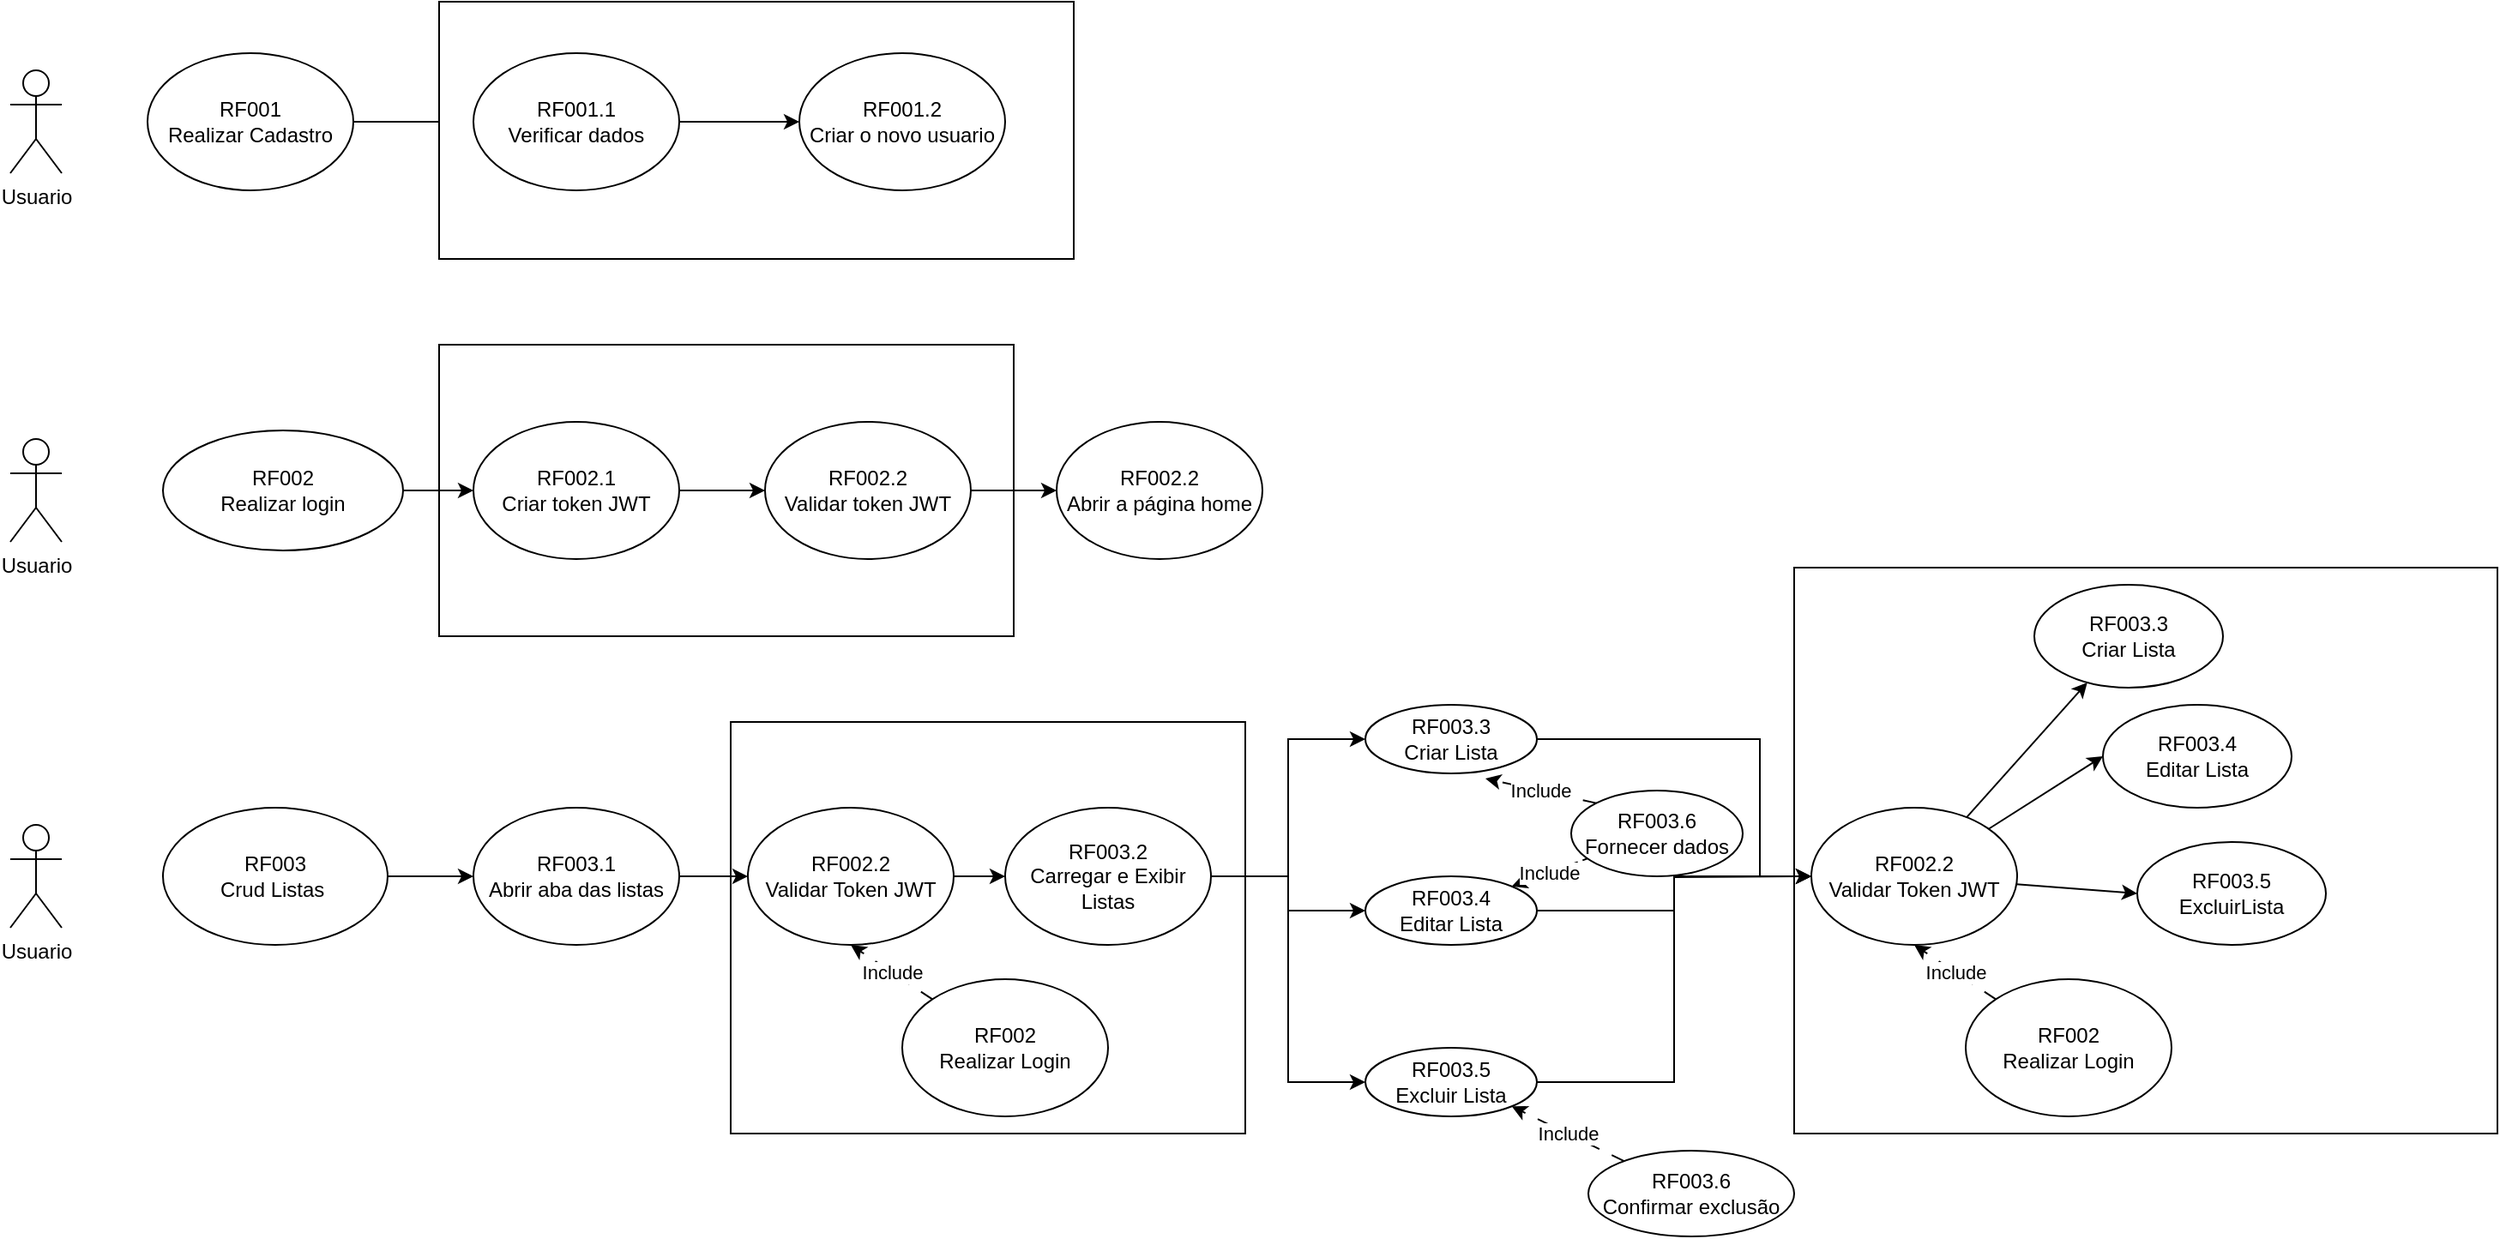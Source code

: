 <mxfile version="24.8.6">
  <diagram name="Página-1" id="uHmGCBScudpX_UCW3gP1">
    <mxGraphModel dx="1639" dy="898" grid="1" gridSize="10" guides="1" tooltips="1" connect="1" arrows="1" fold="1" page="1" pageScale="1" pageWidth="827" pageHeight="1169" math="0" shadow="0">
      <root>
        <mxCell id="0" />
        <mxCell id="1" parent="0" />
        <mxCell id="t90m8X5xbPKUmJk8AkiH-28" value="" style="rounded=0;whiteSpace=wrap;html=1;" vertex="1" parent="1">
          <mxGeometry x="470" y="430" width="300" height="240" as="geometry" />
        </mxCell>
        <mxCell id="t90m8X5xbPKUmJk8AkiH-1" value="Usuario" style="shape=umlActor;verticalLabelPosition=bottom;verticalAlign=top;html=1;" vertex="1" parent="1">
          <mxGeometry x="50" y="265" width="30" height="60" as="geometry" />
        </mxCell>
        <mxCell id="t90m8X5xbPKUmJk8AkiH-8" value="" style="rounded=0;whiteSpace=wrap;html=1;" vertex="1" parent="1">
          <mxGeometry x="300" y="210" width="335" height="170" as="geometry" />
        </mxCell>
        <mxCell id="t90m8X5xbPKUmJk8AkiH-10" style="edgeStyle=orthogonalEdgeStyle;rounded=0;orthogonalLoop=1;jettySize=auto;html=1;entryX=0;entryY=0.5;entryDx=0;entryDy=0;" edge="1" parent="1" source="t90m8X5xbPKUmJk8AkiH-2" target="t90m8X5xbPKUmJk8AkiH-9">
          <mxGeometry relative="1" as="geometry" />
        </mxCell>
        <mxCell id="t90m8X5xbPKUmJk8AkiH-2" value="&lt;div&gt;RF002&lt;/div&gt;Realizar login" style="ellipse;whiteSpace=wrap;html=1;" vertex="1" parent="1">
          <mxGeometry x="139" y="260" width="140" height="70" as="geometry" />
        </mxCell>
        <mxCell id="t90m8X5xbPKUmJk8AkiH-25" style="edgeStyle=orthogonalEdgeStyle;rounded=0;orthogonalLoop=1;jettySize=auto;html=1;exitX=1;exitY=0.5;exitDx=0;exitDy=0;entryX=0;entryY=0.5;entryDx=0;entryDy=0;" edge="1" parent="1" source="t90m8X5xbPKUmJk8AkiH-9" target="t90m8X5xbPKUmJk8AkiH-24">
          <mxGeometry relative="1" as="geometry" />
        </mxCell>
        <mxCell id="t90m8X5xbPKUmJk8AkiH-9" value="&lt;div&gt;RF002.1&lt;/div&gt;Criar token JWT" style="ellipse;whiteSpace=wrap;html=1;" vertex="1" parent="1">
          <mxGeometry x="320" y="255" width="120" height="80" as="geometry" />
        </mxCell>
        <mxCell id="t90m8X5xbPKUmJk8AkiH-11" value="RF002.2&lt;div&gt;Abrir a página home&lt;/div&gt;" style="ellipse;whiteSpace=wrap;html=1;" vertex="1" parent="1">
          <mxGeometry x="660" y="255" width="120" height="80" as="geometry" />
        </mxCell>
        <mxCell id="t90m8X5xbPKUmJk8AkiH-13" value="Usuario" style="shape=umlActor;verticalLabelPosition=bottom;verticalAlign=top;html=1;outlineConnect=0;" vertex="1" parent="1">
          <mxGeometry x="50" y="50" width="30" height="60" as="geometry" />
        </mxCell>
        <mxCell id="t90m8X5xbPKUmJk8AkiH-19" style="edgeStyle=orthogonalEdgeStyle;rounded=0;orthogonalLoop=1;jettySize=auto;html=1;entryX=0;entryY=0.5;entryDx=0;entryDy=0;" edge="1" parent="1" source="t90m8X5xbPKUmJk8AkiH-15" target="t90m8X5xbPKUmJk8AkiH-18">
          <mxGeometry relative="1" as="geometry" />
        </mxCell>
        <mxCell id="t90m8X5xbPKUmJk8AkiH-15" value="RF001&lt;div&gt;Realizar Cadastro&lt;/div&gt;" style="ellipse;whiteSpace=wrap;html=1;" vertex="1" parent="1">
          <mxGeometry x="130" y="40" width="120" height="80" as="geometry" />
        </mxCell>
        <mxCell id="t90m8X5xbPKUmJk8AkiH-17" value="" style="rounded=0;whiteSpace=wrap;html=1;" vertex="1" parent="1">
          <mxGeometry x="300" y="10" width="370" height="150" as="geometry" />
        </mxCell>
        <mxCell id="t90m8X5xbPKUmJk8AkiH-21" style="edgeStyle=orthogonalEdgeStyle;rounded=0;orthogonalLoop=1;jettySize=auto;html=1;exitX=1;exitY=0.5;exitDx=0;exitDy=0;entryX=0;entryY=0.5;entryDx=0;entryDy=0;" edge="1" parent="1" source="t90m8X5xbPKUmJk8AkiH-18" target="t90m8X5xbPKUmJk8AkiH-20">
          <mxGeometry relative="1" as="geometry" />
        </mxCell>
        <mxCell id="t90m8X5xbPKUmJk8AkiH-18" value="RF001.1&lt;div&gt;Verificar dados&lt;/div&gt;" style="ellipse;whiteSpace=wrap;html=1;" vertex="1" parent="1">
          <mxGeometry x="320" y="40" width="120" height="80" as="geometry" />
        </mxCell>
        <mxCell id="t90m8X5xbPKUmJk8AkiH-20" value="RF001.2&lt;div&gt;Criar o novo usuario&lt;/div&gt;" style="ellipse;whiteSpace=wrap;html=1;" vertex="1" parent="1">
          <mxGeometry x="510" y="40" width="120" height="80" as="geometry" />
        </mxCell>
        <mxCell id="t90m8X5xbPKUmJk8AkiH-22" value="Usuario" style="shape=umlActor;verticalLabelPosition=bottom;verticalAlign=top;html=1;outlineConnect=0;" vertex="1" parent="1">
          <mxGeometry x="50" y="490" width="30" height="60" as="geometry" />
        </mxCell>
        <mxCell id="t90m8X5xbPKUmJk8AkiH-62" style="edgeStyle=orthogonalEdgeStyle;rounded=0;orthogonalLoop=1;jettySize=auto;html=1;entryX=0;entryY=0.5;entryDx=0;entryDy=0;" edge="1" parent="1" source="t90m8X5xbPKUmJk8AkiH-23" target="t90m8X5xbPKUmJk8AkiH-27">
          <mxGeometry relative="1" as="geometry" />
        </mxCell>
        <mxCell id="t90m8X5xbPKUmJk8AkiH-23" value="RF003&lt;div&gt;Crud Listas&amp;nbsp;&lt;/div&gt;" style="ellipse;whiteSpace=wrap;html=1;" vertex="1" parent="1">
          <mxGeometry x="139" y="480" width="131" height="80" as="geometry" />
        </mxCell>
        <mxCell id="t90m8X5xbPKUmJk8AkiH-26" style="edgeStyle=orthogonalEdgeStyle;rounded=0;orthogonalLoop=1;jettySize=auto;html=1;exitX=1;exitY=0.5;exitDx=0;exitDy=0;entryX=0;entryY=0.5;entryDx=0;entryDy=0;" edge="1" parent="1" source="t90m8X5xbPKUmJk8AkiH-24" target="t90m8X5xbPKUmJk8AkiH-11">
          <mxGeometry relative="1" as="geometry" />
        </mxCell>
        <mxCell id="t90m8X5xbPKUmJk8AkiH-24" value="&lt;div&gt;RF002.2&lt;/div&gt;&lt;div&gt;&lt;span style=&quot;background-color: initial;&quot;&gt;Validar token JWT&lt;/span&gt;&lt;/div&gt;" style="ellipse;whiteSpace=wrap;html=1;" vertex="1" parent="1">
          <mxGeometry x="490" y="255" width="120" height="80" as="geometry" />
        </mxCell>
        <mxCell id="t90m8X5xbPKUmJk8AkiH-27" value="RF003.1&lt;div&gt;Abrir aba das listas&lt;/div&gt;" style="ellipse;whiteSpace=wrap;html=1;" vertex="1" parent="1">
          <mxGeometry x="320" y="480" width="120" height="80" as="geometry" />
        </mxCell>
        <mxCell id="t90m8X5xbPKUmJk8AkiH-31" style="edgeStyle=orthogonalEdgeStyle;rounded=0;orthogonalLoop=1;jettySize=auto;html=1;entryX=0;entryY=0.5;entryDx=0;entryDy=0;" edge="1" parent="1" source="t90m8X5xbPKUmJk8AkiH-27" target="t90m8X5xbPKUmJk8AkiH-30">
          <mxGeometry relative="1" as="geometry" />
        </mxCell>
        <mxCell id="t90m8X5xbPKUmJk8AkiH-37" value="" style="edgeStyle=orthogonalEdgeStyle;rounded=0;orthogonalLoop=1;jettySize=auto;html=1;" edge="1" parent="1" source="t90m8X5xbPKUmJk8AkiH-30" target="t90m8X5xbPKUmJk8AkiH-34">
          <mxGeometry relative="1" as="geometry" />
        </mxCell>
        <mxCell id="t90m8X5xbPKUmJk8AkiH-30" value="RF002.2&lt;div&gt;Validar Token JWT&lt;/div&gt;" style="ellipse;whiteSpace=wrap;html=1;" vertex="1" parent="1">
          <mxGeometry x="480" y="480" width="120" height="80" as="geometry" />
        </mxCell>
        <mxCell id="t90m8X5xbPKUmJk8AkiH-38" style="edgeStyle=orthogonalEdgeStyle;rounded=0;orthogonalLoop=1;jettySize=auto;html=1;entryX=0;entryY=0.5;entryDx=0;entryDy=0;" edge="1" parent="1" source="t90m8X5xbPKUmJk8AkiH-34" target="t90m8X5xbPKUmJk8AkiH-39">
          <mxGeometry relative="1" as="geometry">
            <mxPoint x="830" y="520" as="targetPoint" />
          </mxGeometry>
        </mxCell>
        <mxCell id="t90m8X5xbPKUmJk8AkiH-53" style="edgeStyle=orthogonalEdgeStyle;rounded=0;orthogonalLoop=1;jettySize=auto;html=1;exitX=1;exitY=0.5;exitDx=0;exitDy=0;entryX=0;entryY=0.5;entryDx=0;entryDy=0;" edge="1" parent="1" source="t90m8X5xbPKUmJk8AkiH-34" target="t90m8X5xbPKUmJk8AkiH-51">
          <mxGeometry relative="1" as="geometry" />
        </mxCell>
        <mxCell id="t90m8X5xbPKUmJk8AkiH-54" style="edgeStyle=orthogonalEdgeStyle;rounded=0;orthogonalLoop=1;jettySize=auto;html=1;entryX=0;entryY=0.5;entryDx=0;entryDy=0;" edge="1" parent="1" source="t90m8X5xbPKUmJk8AkiH-34" target="t90m8X5xbPKUmJk8AkiH-52">
          <mxGeometry relative="1" as="geometry" />
        </mxCell>
        <mxCell id="t90m8X5xbPKUmJk8AkiH-34" value="RF003.2&lt;div&gt;Carregar e Exibir Listas&lt;/div&gt;" style="ellipse;whiteSpace=wrap;html=1;" vertex="1" parent="1">
          <mxGeometry x="630" y="480" width="120" height="80" as="geometry" />
        </mxCell>
        <mxCell id="t90m8X5xbPKUmJk8AkiH-36" value="Include" style="rounded=0;orthogonalLoop=1;jettySize=auto;html=1;entryX=0.5;entryY=1;entryDx=0;entryDy=0;dashed=1;dashPattern=8 8;" edge="1" parent="1" source="t90m8X5xbPKUmJk8AkiH-35" target="t90m8X5xbPKUmJk8AkiH-30">
          <mxGeometry relative="1" as="geometry" />
        </mxCell>
        <mxCell id="t90m8X5xbPKUmJk8AkiH-35" value="RF002&lt;div&gt;Realizar Login&lt;/div&gt;" style="ellipse;whiteSpace=wrap;html=1;" vertex="1" parent="1">
          <mxGeometry x="570" y="580" width="120" height="80" as="geometry" />
        </mxCell>
        <mxCell id="t90m8X5xbPKUmJk8AkiH-39" value="&lt;div&gt;RF003.3&lt;/div&gt;Criar Lista" style="ellipse;whiteSpace=wrap;html=1;" vertex="1" parent="1">
          <mxGeometry x="840" y="420" width="100" height="40" as="geometry" />
        </mxCell>
        <mxCell id="t90m8X5xbPKUmJk8AkiH-55" value="Include" style="rounded=0;orthogonalLoop=1;jettySize=auto;html=1;entryX=1;entryY=0;entryDx=0;entryDy=0;dashed=1;" edge="1" parent="1" source="t90m8X5xbPKUmJk8AkiH-40" target="t90m8X5xbPKUmJk8AkiH-51">
          <mxGeometry relative="1" as="geometry" />
        </mxCell>
        <mxCell id="t90m8X5xbPKUmJk8AkiH-40" value="RF003.6&lt;div&gt;Fornecer dados&lt;/div&gt;" style="ellipse;whiteSpace=wrap;html=1;" vertex="1" parent="1">
          <mxGeometry x="960" y="470" width="100" height="50" as="geometry" />
        </mxCell>
        <mxCell id="t90m8X5xbPKUmJk8AkiH-41" value="Include" style="rounded=0;orthogonalLoop=1;jettySize=auto;html=1;exitX=0;exitY=0;exitDx=0;exitDy=0;entryX=0.7;entryY=1.075;entryDx=0;entryDy=0;dashed=1;dashPattern=8 8;entryPerimeter=0;" edge="1" parent="1" source="t90m8X5xbPKUmJk8AkiH-40" target="t90m8X5xbPKUmJk8AkiH-39">
          <mxGeometry relative="1" as="geometry" />
        </mxCell>
        <mxCell id="t90m8X5xbPKUmJk8AkiH-43" value="" style="rounded=0;whiteSpace=wrap;html=1;" vertex="1" parent="1">
          <mxGeometry x="1090" y="340" width="410" height="330" as="geometry" />
        </mxCell>
        <mxCell id="t90m8X5xbPKUmJk8AkiH-44" style="edgeStyle=orthogonalEdgeStyle;rounded=0;orthogonalLoop=1;jettySize=auto;html=1;entryX=0;entryY=0.5;entryDx=0;entryDy=0;exitX=1;exitY=0.5;exitDx=0;exitDy=0;" edge="1" parent="1" target="t90m8X5xbPKUmJk8AkiH-46" source="t90m8X5xbPKUmJk8AkiH-39">
          <mxGeometry relative="1" as="geometry">
            <mxPoint x="1060" y="520" as="sourcePoint" />
            <Array as="points">
              <mxPoint x="1070" y="440" />
              <mxPoint x="1070" y="520" />
            </Array>
          </mxGeometry>
        </mxCell>
        <mxCell id="t90m8X5xbPKUmJk8AkiH-45" value="" style="rounded=0;orthogonalLoop=1;jettySize=auto;html=1;" edge="1" parent="1" source="t90m8X5xbPKUmJk8AkiH-46" target="t90m8X5xbPKUmJk8AkiH-48">
          <mxGeometry relative="1" as="geometry" />
        </mxCell>
        <mxCell id="t90m8X5xbPKUmJk8AkiH-60" style="rounded=0;orthogonalLoop=1;jettySize=auto;html=1;entryX=0;entryY=0.5;entryDx=0;entryDy=0;" edge="1" parent="1" source="t90m8X5xbPKUmJk8AkiH-46" target="t90m8X5xbPKUmJk8AkiH-58">
          <mxGeometry relative="1" as="geometry" />
        </mxCell>
        <mxCell id="t90m8X5xbPKUmJk8AkiH-61" style="rounded=0;orthogonalLoop=1;jettySize=auto;html=1;entryX=0;entryY=0.5;entryDx=0;entryDy=0;" edge="1" parent="1" source="t90m8X5xbPKUmJk8AkiH-46" target="t90m8X5xbPKUmJk8AkiH-59">
          <mxGeometry relative="1" as="geometry" />
        </mxCell>
        <mxCell id="t90m8X5xbPKUmJk8AkiH-46" value="RF002.2&lt;div&gt;Validar Token JWT&lt;/div&gt;" style="ellipse;whiteSpace=wrap;html=1;" vertex="1" parent="1">
          <mxGeometry x="1100" y="480" width="120" height="80" as="geometry" />
        </mxCell>
        <mxCell id="t90m8X5xbPKUmJk8AkiH-48" value="RF003.3&lt;div&gt;Criar Lista&lt;/div&gt;" style="ellipse;whiteSpace=wrap;html=1;" vertex="1" parent="1">
          <mxGeometry x="1230" y="350" width="110" height="60" as="geometry" />
        </mxCell>
        <mxCell id="t90m8X5xbPKUmJk8AkiH-49" value="Include" style="rounded=0;orthogonalLoop=1;jettySize=auto;html=1;entryX=0.5;entryY=1;entryDx=0;entryDy=0;dashed=1;dashPattern=8 8;" edge="1" parent="1" source="t90m8X5xbPKUmJk8AkiH-50" target="t90m8X5xbPKUmJk8AkiH-46">
          <mxGeometry relative="1" as="geometry" />
        </mxCell>
        <mxCell id="t90m8X5xbPKUmJk8AkiH-50" value="RF002&lt;div&gt;Realizar Login&lt;/div&gt;" style="ellipse;whiteSpace=wrap;html=1;" vertex="1" parent="1">
          <mxGeometry x="1190" y="580" width="120" height="80" as="geometry" />
        </mxCell>
        <mxCell id="t90m8X5xbPKUmJk8AkiH-64" style="edgeStyle=orthogonalEdgeStyle;rounded=0;orthogonalLoop=1;jettySize=auto;html=1;" edge="1" parent="1" source="t90m8X5xbPKUmJk8AkiH-51">
          <mxGeometry relative="1" as="geometry">
            <mxPoint x="1100" y="520" as="targetPoint" />
          </mxGeometry>
        </mxCell>
        <mxCell id="t90m8X5xbPKUmJk8AkiH-51" value="RF003.4&lt;div&gt;Editar Lista&lt;/div&gt;" style="ellipse;whiteSpace=wrap;html=1;" vertex="1" parent="1">
          <mxGeometry x="840" y="520" width="100" height="40" as="geometry" />
        </mxCell>
        <mxCell id="t90m8X5xbPKUmJk8AkiH-63" style="edgeStyle=orthogonalEdgeStyle;rounded=0;orthogonalLoop=1;jettySize=auto;html=1;entryX=0;entryY=0.5;entryDx=0;entryDy=0;" edge="1" parent="1" source="t90m8X5xbPKUmJk8AkiH-52" target="t90m8X5xbPKUmJk8AkiH-46">
          <mxGeometry relative="1" as="geometry" />
        </mxCell>
        <mxCell id="t90m8X5xbPKUmJk8AkiH-52" value="RF003.5&lt;div&gt;Excluir Lista&lt;/div&gt;" style="ellipse;whiteSpace=wrap;html=1;" vertex="1" parent="1">
          <mxGeometry x="840" y="620" width="100" height="40" as="geometry" />
        </mxCell>
        <mxCell id="t90m8X5xbPKUmJk8AkiH-57" value="Include" style="rounded=0;orthogonalLoop=1;jettySize=auto;html=1;entryX=1;entryY=1;entryDx=0;entryDy=0;dashed=1;dashPattern=8 8;" edge="1" parent="1" source="t90m8X5xbPKUmJk8AkiH-56" target="t90m8X5xbPKUmJk8AkiH-52">
          <mxGeometry relative="1" as="geometry" />
        </mxCell>
        <mxCell id="t90m8X5xbPKUmJk8AkiH-56" value="RF003.6&lt;div&gt;Confirmar exclusão&lt;/div&gt;" style="ellipse;whiteSpace=wrap;html=1;" vertex="1" parent="1">
          <mxGeometry x="970" y="680" width="120" height="50" as="geometry" />
        </mxCell>
        <mxCell id="t90m8X5xbPKUmJk8AkiH-58" value="RF003.4&lt;div&gt;Editar Lista&lt;/div&gt;" style="ellipse;whiteSpace=wrap;html=1;" vertex="1" parent="1">
          <mxGeometry x="1270" y="420" width="110" height="60" as="geometry" />
        </mxCell>
        <mxCell id="t90m8X5xbPKUmJk8AkiH-59" value="RF003.5&lt;div&gt;ExcluirLista&lt;/div&gt;" style="ellipse;whiteSpace=wrap;html=1;" vertex="1" parent="1">
          <mxGeometry x="1290" y="500" width="110" height="60" as="geometry" />
        </mxCell>
      </root>
    </mxGraphModel>
  </diagram>
</mxfile>
